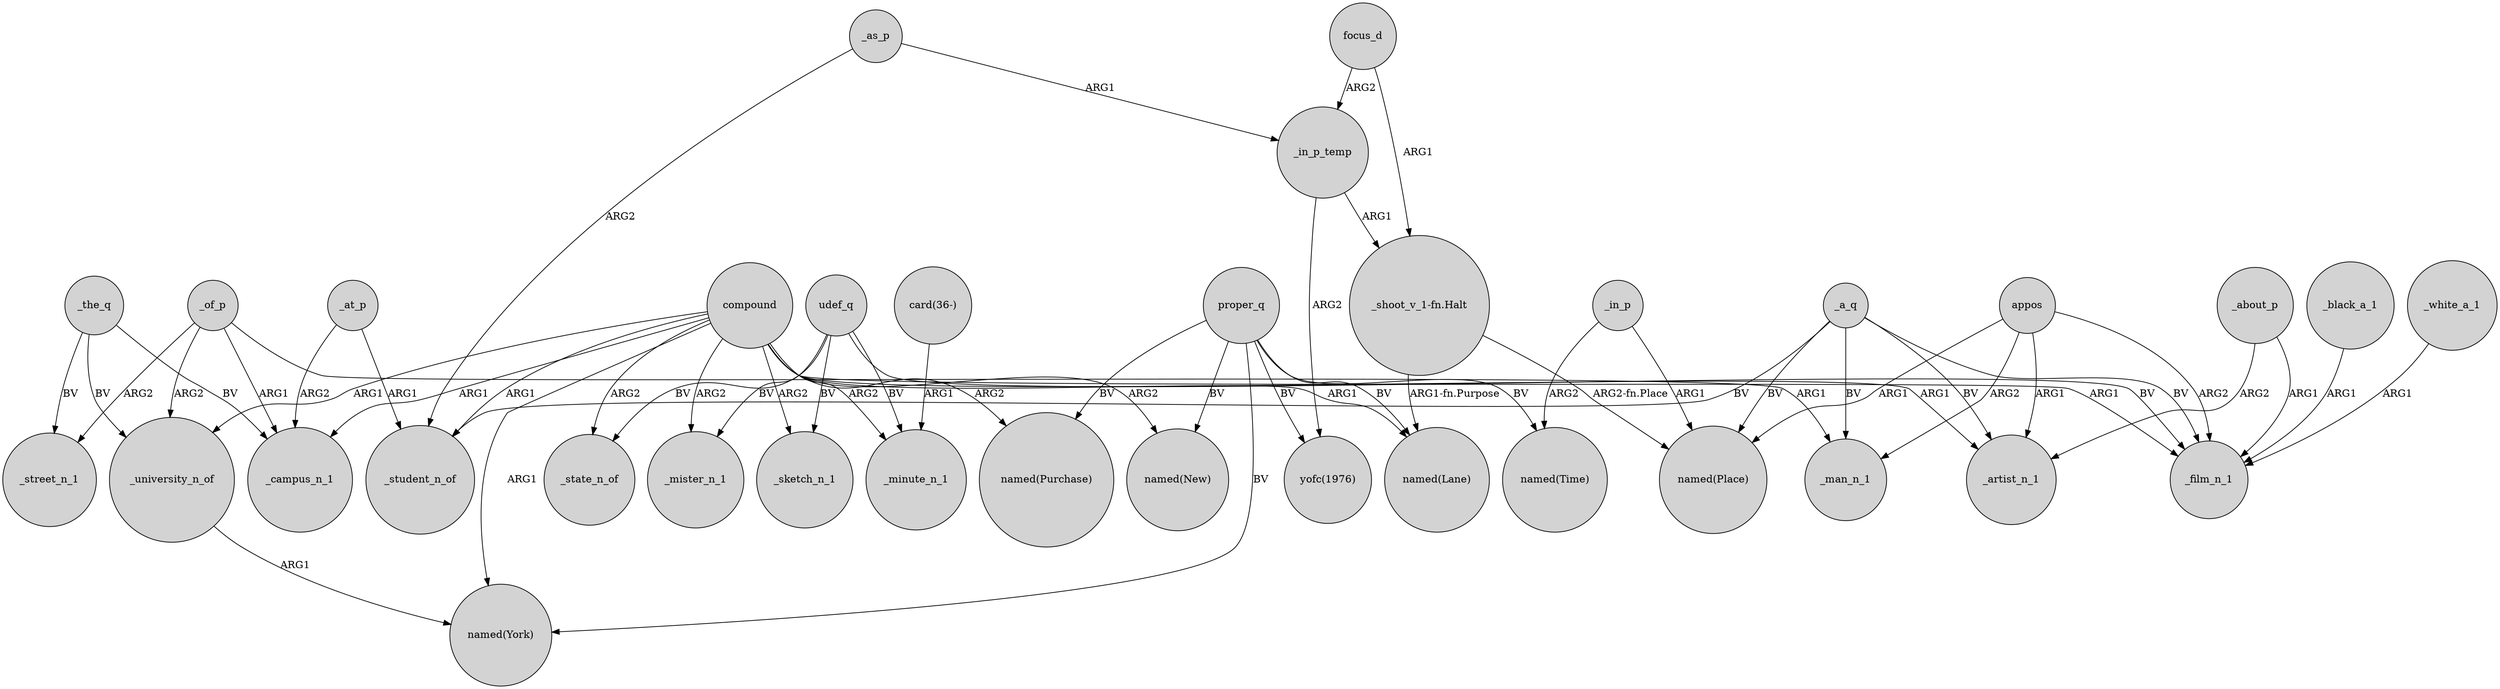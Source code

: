digraph {
	node [shape=circle style=filled]
	compound -> _campus_n_1 [label=ARG1]
	proper_q -> "named(Time)" [label=BV]
	proper_q -> "named(Purchase)" [label=BV]
	_about_p -> _artist_n_1 [label=ARG2]
	compound -> _university_n_of [label=ARG1]
	_a_q -> _film_n_1 [label=BV]
	udef_q -> _minute_n_1 [label=BV]
	compound -> "named(Purchase)" [label=ARG2]
	proper_q -> "yofc(1976)" [label=BV]
	_a_q -> _artist_n_1 [label=BV]
	_of_p -> _man_n_1 [label=ARG1]
	compound -> _film_n_1 [label=ARG1]
	proper_q -> "named(Lane)" [label=BV]
	_a_q -> "named(Place)" [label=BV]
	compound -> _sketch_n_1 [label=ARG2]
	focus_d -> "_shoot_v_1-fn.Halt" [label=ARG1]
	_of_p -> _street_n_1 [label=ARG2]
	compound -> _state_n_of [label=ARG2]
	_black_a_1 -> _film_n_1 [label=ARG1]
	appos -> _man_n_1 [label=ARG2]
	_in_p_temp -> "yofc(1976)" [label=ARG2]
	_of_p -> _campus_n_1 [label=ARG1]
	_white_a_1 -> _film_n_1 [label=ARG1]
	udef_q -> _mister_n_1 [label=BV]
	_the_q -> _university_n_of [label=BV]
	_in_p_temp -> "_shoot_v_1-fn.Halt" [label=ARG1]
	_a_q -> _student_n_of [label=BV]
	_a_q -> _man_n_1 [label=BV]
	udef_q -> _film_n_1 [label=BV]
	proper_q -> "named(New)" [label=BV]
	_the_q -> _campus_n_1 [label=BV]
	_at_p -> _student_n_of [label=ARG1]
	"card(36-)" -> _minute_n_1 [label=ARG1]
	udef_q -> _state_n_of [label=BV]
	appos -> "named(Place)" [label=ARG1]
	proper_q -> "named(York)" [label=BV]
	_as_p -> _student_n_of [label=ARG2]
	_the_q -> _street_n_1 [label=BV]
	compound -> _mister_n_1 [label=ARG2]
	_in_p -> "named(Place)" [label=ARG1]
	compound -> "named(New)" [label=ARG2]
	_at_p -> _campus_n_1 [label=ARG2]
	_university_n_of -> "named(York)" [label=ARG1]
	_in_p -> "named(Time)" [label=ARG2]
	compound -> _minute_n_1 [label=ARG2]
	compound -> _artist_n_1 [label=ARG1]
	_as_p -> _in_p_temp [label=ARG1]
	udef_q -> _sketch_n_1 [label=BV]
	appos -> _film_n_1 [label=ARG2]
	"_shoot_v_1-fn.Halt" -> "named(Lane)" [label="ARG1-fn.Purpose"]
	compound -> _student_n_of [label=ARG1]
	compound -> "named(York)" [label=ARG1]
	"_shoot_v_1-fn.Halt" -> "named(Place)" [label="ARG2-fn.Place"]
	_about_p -> _film_n_1 [label=ARG1]
	compound -> "named(Lane)" [label=ARG1]
	appos -> _artist_n_1 [label=ARG1]
	_of_p -> _university_n_of [label=ARG2]
	focus_d -> _in_p_temp [label=ARG2]
}
